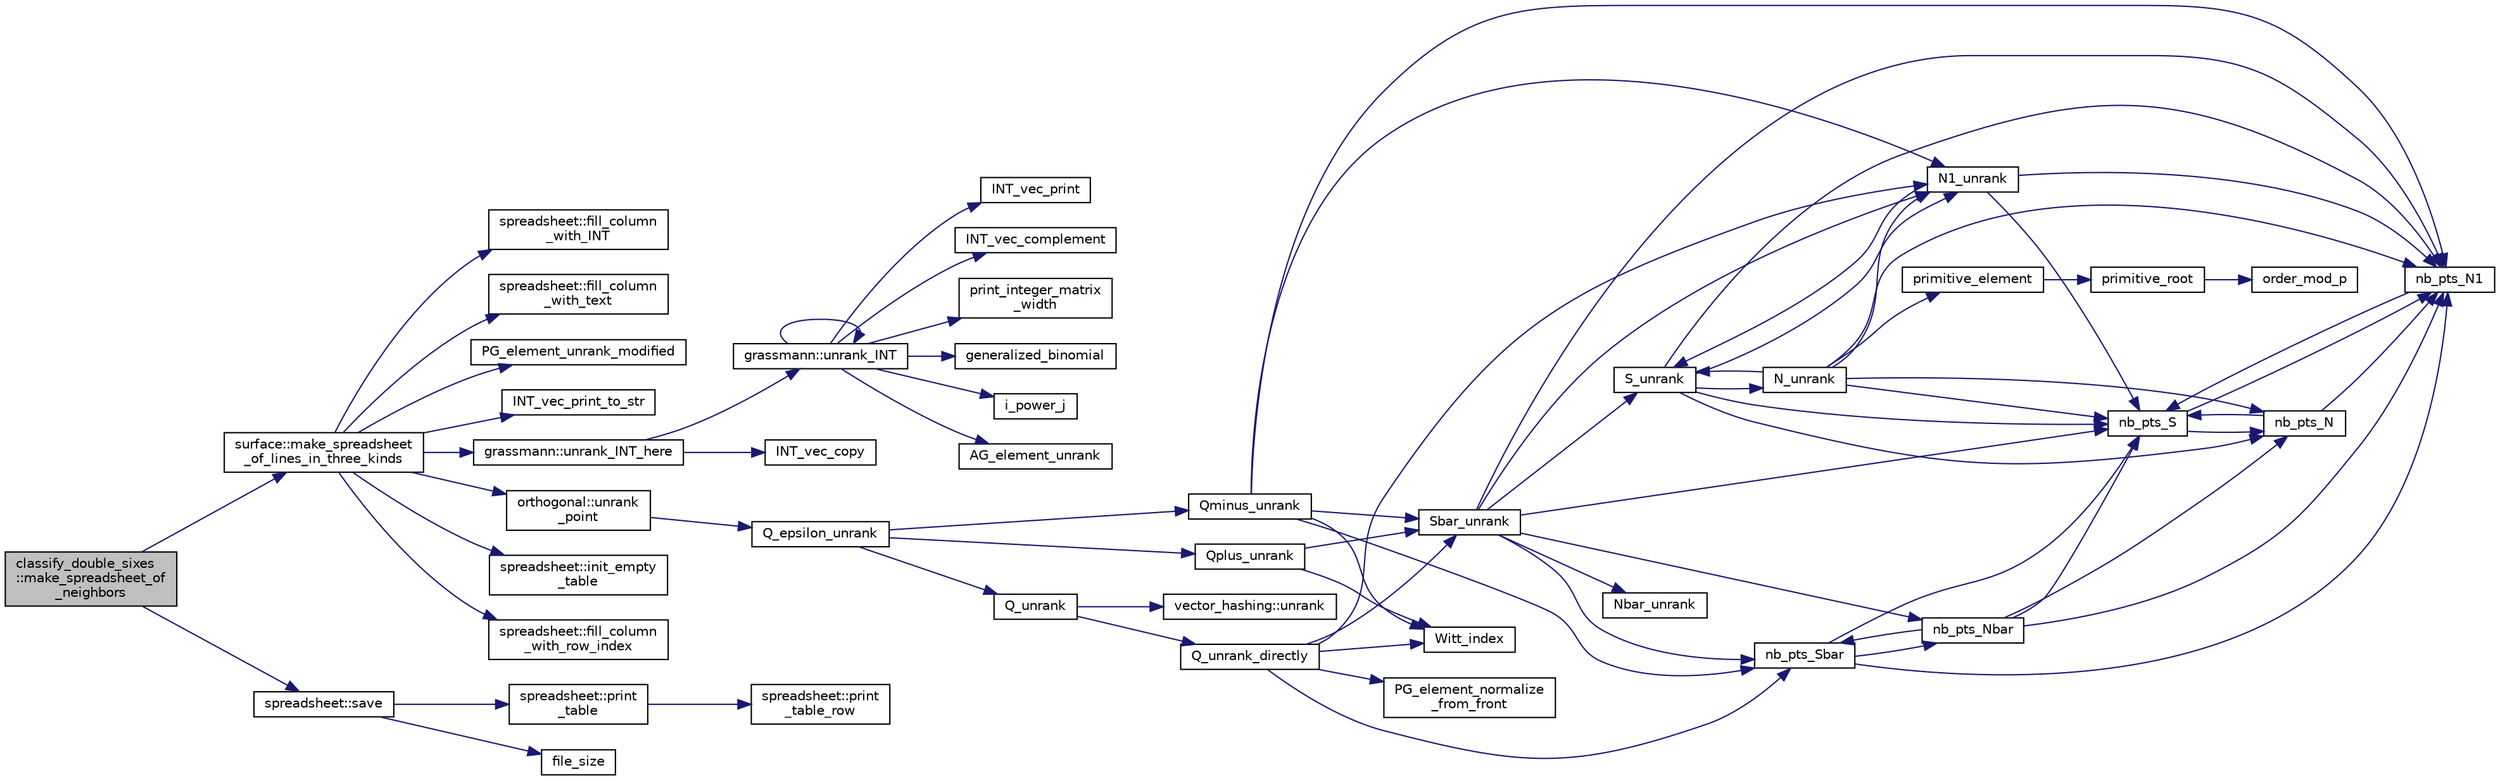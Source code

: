 digraph "classify_double_sixes::make_spreadsheet_of_neighbors"
{
  edge [fontname="Helvetica",fontsize="10",labelfontname="Helvetica",labelfontsize="10"];
  node [fontname="Helvetica",fontsize="10",shape=record];
  rankdir="LR";
  Node2633 [label="classify_double_sixes\l::make_spreadsheet_of\l_neighbors",height=0.2,width=0.4,color="black", fillcolor="grey75", style="filled", fontcolor="black"];
  Node2633 -> Node2634 [color="midnightblue",fontsize="10",style="solid",fontname="Helvetica"];
  Node2634 [label="surface::make_spreadsheet\l_of_lines_in_three_kinds",height=0.2,width=0.4,color="black", fillcolor="white", style="filled",URL="$d5/d88/classsurface.html#a2e3a3b2bdee605584b0538e0659e98a4"];
  Node2634 -> Node2635 [color="midnightblue",fontsize="10",style="solid",fontname="Helvetica"];
  Node2635 [label="PG_element_unrank_modified",height=0.2,width=0.4,color="black", fillcolor="white", style="filled",URL="$d4/d67/geometry_8h.html#a83ae9b605d496f6a90345303f6efae64"];
  Node2634 -> Node2636 [color="midnightblue",fontsize="10",style="solid",fontname="Helvetica"];
  Node2636 [label="INT_vec_print_to_str",height=0.2,width=0.4,color="black", fillcolor="white", style="filled",URL="$d5/db4/io__and__os_8h.html#abadd2acf410e5c491f6740899538160d"];
  Node2634 -> Node2637 [color="midnightblue",fontsize="10",style="solid",fontname="Helvetica"];
  Node2637 [label="grassmann::unrank_INT_here",height=0.2,width=0.4,color="black", fillcolor="white", style="filled",URL="$df/d02/classgrassmann.html#aa51bb30ed0feb7ad87d500b76e0b3cbe"];
  Node2637 -> Node2638 [color="midnightblue",fontsize="10",style="solid",fontname="Helvetica"];
  Node2638 [label="grassmann::unrank_INT",height=0.2,width=0.4,color="black", fillcolor="white", style="filled",URL="$df/d02/classgrassmann.html#a32079405b95a6da2ba1420567d762d64"];
  Node2638 -> Node2639 [color="midnightblue",fontsize="10",style="solid",fontname="Helvetica"];
  Node2639 [label="generalized_binomial",height=0.2,width=0.4,color="black", fillcolor="white", style="filled",URL="$d2/d7c/combinatorics_8_c.html#a24762dc22e45175d18ec1ec1d2556ae8"];
  Node2638 -> Node2640 [color="midnightblue",fontsize="10",style="solid",fontname="Helvetica"];
  Node2640 [label="i_power_j",height=0.2,width=0.4,color="black", fillcolor="white", style="filled",URL="$de/dc5/algebra__and__number__theory_8h.html#a39b321523e8957d701618bb5cac542b5"];
  Node2638 -> Node2641 [color="midnightblue",fontsize="10",style="solid",fontname="Helvetica"];
  Node2641 [label="AG_element_unrank",height=0.2,width=0.4,color="black", fillcolor="white", style="filled",URL="$d4/d67/geometry_8h.html#a4a33b86c87b2879b97cfa1327abe2885"];
  Node2638 -> Node2642 [color="midnightblue",fontsize="10",style="solid",fontname="Helvetica"];
  Node2642 [label="INT_vec_print",height=0.2,width=0.4,color="black", fillcolor="white", style="filled",URL="$df/dbf/sajeeb_8_c.html#a79a5901af0b47dd0d694109543c027fe"];
  Node2638 -> Node2638 [color="midnightblue",fontsize="10",style="solid",fontname="Helvetica"];
  Node2638 -> Node2643 [color="midnightblue",fontsize="10",style="solid",fontname="Helvetica"];
  Node2643 [label="INT_vec_complement",height=0.2,width=0.4,color="black", fillcolor="white", style="filled",URL="$d5/db4/io__and__os_8h.html#a2a0a724647575fcd3090c763985eb81a"];
  Node2638 -> Node2644 [color="midnightblue",fontsize="10",style="solid",fontname="Helvetica"];
  Node2644 [label="print_integer_matrix\l_width",height=0.2,width=0.4,color="black", fillcolor="white", style="filled",URL="$d5/db4/io__and__os_8h.html#aa78f3e73fc2179251bd15adbcc31573f"];
  Node2637 -> Node2645 [color="midnightblue",fontsize="10",style="solid",fontname="Helvetica"];
  Node2645 [label="INT_vec_copy",height=0.2,width=0.4,color="black", fillcolor="white", style="filled",URL="$df/dbf/sajeeb_8_c.html#ac2d875e27e009af6ec04d17254d11075"];
  Node2634 -> Node2646 [color="midnightblue",fontsize="10",style="solid",fontname="Helvetica"];
  Node2646 [label="orthogonal::unrank\l_point",height=0.2,width=0.4,color="black", fillcolor="white", style="filled",URL="$d7/daa/classorthogonal.html#ab655117100f7c66c19817b84ac5ac0a0"];
  Node2646 -> Node2647 [color="midnightblue",fontsize="10",style="solid",fontname="Helvetica"];
  Node2647 [label="Q_epsilon_unrank",height=0.2,width=0.4,color="black", fillcolor="white", style="filled",URL="$d4/d67/geometry_8h.html#af162c4d30d4a6528299e37551c353e7b"];
  Node2647 -> Node2648 [color="midnightblue",fontsize="10",style="solid",fontname="Helvetica"];
  Node2648 [label="Q_unrank",height=0.2,width=0.4,color="black", fillcolor="white", style="filled",URL="$db/da0/lib_2foundations_2geometry_2orthogonal__points_8_c.html#a6d02923d5b54ef796934e753e6f5b65b"];
  Node2648 -> Node2649 [color="midnightblue",fontsize="10",style="solid",fontname="Helvetica"];
  Node2649 [label="vector_hashing::unrank",height=0.2,width=0.4,color="black", fillcolor="white", style="filled",URL="$d8/daa/classvector__hashing.html#abbebd3a96a6d27a34b9b49af99e2ed3d"];
  Node2648 -> Node2650 [color="midnightblue",fontsize="10",style="solid",fontname="Helvetica"];
  Node2650 [label="Q_unrank_directly",height=0.2,width=0.4,color="black", fillcolor="white", style="filled",URL="$db/da0/lib_2foundations_2geometry_2orthogonal__points_8_c.html#a105e7e72249e78fcf0785c69099d90ce"];
  Node2650 -> Node2651 [color="midnightblue",fontsize="10",style="solid",fontname="Helvetica"];
  Node2651 [label="Witt_index",height=0.2,width=0.4,color="black", fillcolor="white", style="filled",URL="$db/da0/lib_2foundations_2geometry_2orthogonal__points_8_c.html#ab3483ecb9859a6758f82b5327da50534"];
  Node2650 -> Node2652 [color="midnightblue",fontsize="10",style="solid",fontname="Helvetica"];
  Node2652 [label="nb_pts_Sbar",height=0.2,width=0.4,color="black", fillcolor="white", style="filled",URL="$db/da0/lib_2foundations_2geometry_2orthogonal__points_8_c.html#a986dda26505c9934c771578b084f67cc"];
  Node2652 -> Node2653 [color="midnightblue",fontsize="10",style="solid",fontname="Helvetica"];
  Node2653 [label="nb_pts_S",height=0.2,width=0.4,color="black", fillcolor="white", style="filled",URL="$db/da0/lib_2foundations_2geometry_2orthogonal__points_8_c.html#a9bc3dec6e722644d182738102c3e04f3"];
  Node2653 -> Node2654 [color="midnightblue",fontsize="10",style="solid",fontname="Helvetica"];
  Node2654 [label="nb_pts_N",height=0.2,width=0.4,color="black", fillcolor="white", style="filled",URL="$db/da0/lib_2foundations_2geometry_2orthogonal__points_8_c.html#a93e16898c27b1d1c0a6405a7b0615ba6"];
  Node2654 -> Node2653 [color="midnightblue",fontsize="10",style="solid",fontname="Helvetica"];
  Node2654 -> Node2655 [color="midnightblue",fontsize="10",style="solid",fontname="Helvetica"];
  Node2655 [label="nb_pts_N1",height=0.2,width=0.4,color="black", fillcolor="white", style="filled",URL="$db/da0/lib_2foundations_2geometry_2orthogonal__points_8_c.html#ae0f2e1c76523db67b4ec9629ccc35bc6"];
  Node2655 -> Node2653 [color="midnightblue",fontsize="10",style="solid",fontname="Helvetica"];
  Node2653 -> Node2655 [color="midnightblue",fontsize="10",style="solid",fontname="Helvetica"];
  Node2652 -> Node2656 [color="midnightblue",fontsize="10",style="solid",fontname="Helvetica"];
  Node2656 [label="nb_pts_Nbar",height=0.2,width=0.4,color="black", fillcolor="white", style="filled",URL="$db/da0/lib_2foundations_2geometry_2orthogonal__points_8_c.html#a51b4684a176c6841fd3cd6c34c684c2c"];
  Node2656 -> Node2652 [color="midnightblue",fontsize="10",style="solid",fontname="Helvetica"];
  Node2656 -> Node2654 [color="midnightblue",fontsize="10",style="solid",fontname="Helvetica"];
  Node2656 -> Node2653 [color="midnightblue",fontsize="10",style="solid",fontname="Helvetica"];
  Node2656 -> Node2655 [color="midnightblue",fontsize="10",style="solid",fontname="Helvetica"];
  Node2652 -> Node2655 [color="midnightblue",fontsize="10",style="solid",fontname="Helvetica"];
  Node2650 -> Node2657 [color="midnightblue",fontsize="10",style="solid",fontname="Helvetica"];
  Node2657 [label="Sbar_unrank",height=0.2,width=0.4,color="black", fillcolor="white", style="filled",URL="$db/da0/lib_2foundations_2geometry_2orthogonal__points_8_c.html#a65d9b9ccfff12dd92f4f4e8360701c98"];
  Node2657 -> Node2652 [color="midnightblue",fontsize="10",style="solid",fontname="Helvetica"];
  Node2657 -> Node2653 [color="midnightblue",fontsize="10",style="solid",fontname="Helvetica"];
  Node2657 -> Node2658 [color="midnightblue",fontsize="10",style="solid",fontname="Helvetica"];
  Node2658 [label="S_unrank",height=0.2,width=0.4,color="black", fillcolor="white", style="filled",URL="$db/da0/lib_2foundations_2geometry_2orthogonal__points_8_c.html#a18964a35af25f1b4a85f4eaeb1543d92"];
  Node2658 -> Node2653 [color="midnightblue",fontsize="10",style="solid",fontname="Helvetica"];
  Node2658 -> Node2654 [color="midnightblue",fontsize="10",style="solid",fontname="Helvetica"];
  Node2658 -> Node2655 [color="midnightblue",fontsize="10",style="solid",fontname="Helvetica"];
  Node2658 -> Node2659 [color="midnightblue",fontsize="10",style="solid",fontname="Helvetica"];
  Node2659 [label="N_unrank",height=0.2,width=0.4,color="black", fillcolor="white", style="filled",URL="$db/da0/lib_2foundations_2geometry_2orthogonal__points_8_c.html#ab79724bd19da3bc1b383550113f9d7aa"];
  Node2659 -> Node2653 [color="midnightblue",fontsize="10",style="solid",fontname="Helvetica"];
  Node2659 -> Node2654 [color="midnightblue",fontsize="10",style="solid",fontname="Helvetica"];
  Node2659 -> Node2658 [color="midnightblue",fontsize="10",style="solid",fontname="Helvetica"];
  Node2659 -> Node2655 [color="midnightblue",fontsize="10",style="solid",fontname="Helvetica"];
  Node2659 -> Node2660 [color="midnightblue",fontsize="10",style="solid",fontname="Helvetica"];
  Node2660 [label="N1_unrank",height=0.2,width=0.4,color="black", fillcolor="white", style="filled",URL="$db/da0/lib_2foundations_2geometry_2orthogonal__points_8_c.html#aa9427e27f7f207c1baff3a34cc5d78cf"];
  Node2660 -> Node2653 [color="midnightblue",fontsize="10",style="solid",fontname="Helvetica"];
  Node2660 -> Node2655 [color="midnightblue",fontsize="10",style="solid",fontname="Helvetica"];
  Node2660 -> Node2658 [color="midnightblue",fontsize="10",style="solid",fontname="Helvetica"];
  Node2659 -> Node2661 [color="midnightblue",fontsize="10",style="solid",fontname="Helvetica"];
  Node2661 [label="primitive_element",height=0.2,width=0.4,color="black", fillcolor="white", style="filled",URL="$db/da0/lib_2foundations_2geometry_2orthogonal__points_8_c.html#a97350390ec02c8cd9f54751708e28768"];
  Node2661 -> Node2662 [color="midnightblue",fontsize="10",style="solid",fontname="Helvetica"];
  Node2662 [label="primitive_root",height=0.2,width=0.4,color="black", fillcolor="white", style="filled",URL="$de/dc5/algebra__and__number__theory_8h.html#a0b6f7619d12ff2c4e60b852b820b0972"];
  Node2662 -> Node2663 [color="midnightblue",fontsize="10",style="solid",fontname="Helvetica"];
  Node2663 [label="order_mod_p",height=0.2,width=0.4,color="black", fillcolor="white", style="filled",URL="$df/dda/number__theory_8_c.html#aa38aa7e68ab81726a4462995135456b2"];
  Node2658 -> Node2660 [color="midnightblue",fontsize="10",style="solid",fontname="Helvetica"];
  Node2657 -> Node2656 [color="midnightblue",fontsize="10",style="solid",fontname="Helvetica"];
  Node2657 -> Node2655 [color="midnightblue",fontsize="10",style="solid",fontname="Helvetica"];
  Node2657 -> Node2664 [color="midnightblue",fontsize="10",style="solid",fontname="Helvetica"];
  Node2664 [label="Nbar_unrank",height=0.2,width=0.4,color="black", fillcolor="white", style="filled",URL="$db/da0/lib_2foundations_2geometry_2orthogonal__points_8_c.html#ad641d8fb061c898a2c18266e263fb278"];
  Node2657 -> Node2660 [color="midnightblue",fontsize="10",style="solid",fontname="Helvetica"];
  Node2650 -> Node2665 [color="midnightblue",fontsize="10",style="solid",fontname="Helvetica"];
  Node2665 [label="PG_element_normalize\l_from_front",height=0.2,width=0.4,color="black", fillcolor="white", style="filled",URL="$d4/d67/geometry_8h.html#af675caf5f9975573455c8d93cb56bf95"];
  Node2650 -> Node2660 [color="midnightblue",fontsize="10",style="solid",fontname="Helvetica"];
  Node2647 -> Node2666 [color="midnightblue",fontsize="10",style="solid",fontname="Helvetica"];
  Node2666 [label="Qplus_unrank",height=0.2,width=0.4,color="black", fillcolor="white", style="filled",URL="$db/da0/lib_2foundations_2geometry_2orthogonal__points_8_c.html#ad50512edd586919700e033744b4a03c8"];
  Node2666 -> Node2651 [color="midnightblue",fontsize="10",style="solid",fontname="Helvetica"];
  Node2666 -> Node2657 [color="midnightblue",fontsize="10",style="solid",fontname="Helvetica"];
  Node2647 -> Node2667 [color="midnightblue",fontsize="10",style="solid",fontname="Helvetica"];
  Node2667 [label="Qminus_unrank",height=0.2,width=0.4,color="black", fillcolor="white", style="filled",URL="$db/da0/lib_2foundations_2geometry_2orthogonal__points_8_c.html#ac2dd18f435ab479095b836a483c12c7d"];
  Node2667 -> Node2651 [color="midnightblue",fontsize="10",style="solid",fontname="Helvetica"];
  Node2667 -> Node2652 [color="midnightblue",fontsize="10",style="solid",fontname="Helvetica"];
  Node2667 -> Node2657 [color="midnightblue",fontsize="10",style="solid",fontname="Helvetica"];
  Node2667 -> Node2655 [color="midnightblue",fontsize="10",style="solid",fontname="Helvetica"];
  Node2667 -> Node2660 [color="midnightblue",fontsize="10",style="solid",fontname="Helvetica"];
  Node2634 -> Node2668 [color="midnightblue",fontsize="10",style="solid",fontname="Helvetica"];
  Node2668 [label="spreadsheet::init_empty\l_table",height=0.2,width=0.4,color="black", fillcolor="white", style="filled",URL="$d8/d11/classspreadsheet.html#ad941232fa1d9ccf29fcebb8e56c15681"];
  Node2634 -> Node2669 [color="midnightblue",fontsize="10",style="solid",fontname="Helvetica"];
  Node2669 [label="spreadsheet::fill_column\l_with_row_index",height=0.2,width=0.4,color="black", fillcolor="white", style="filled",URL="$d8/d11/classspreadsheet.html#a24ffe3a895380385eb9d60c1a4389157"];
  Node2634 -> Node2670 [color="midnightblue",fontsize="10",style="solid",fontname="Helvetica"];
  Node2670 [label="spreadsheet::fill_column\l_with_INT",height=0.2,width=0.4,color="black", fillcolor="white", style="filled",URL="$d8/d11/classspreadsheet.html#aab09e262f663de456c6a1ff9fc2b977c"];
  Node2634 -> Node2671 [color="midnightblue",fontsize="10",style="solid",fontname="Helvetica"];
  Node2671 [label="spreadsheet::fill_column\l_with_text",height=0.2,width=0.4,color="black", fillcolor="white", style="filled",URL="$d8/d11/classspreadsheet.html#a7b49e3dfb10f5cdd57bacd4d21a60e3c"];
  Node2633 -> Node2672 [color="midnightblue",fontsize="10",style="solid",fontname="Helvetica"];
  Node2672 [label="spreadsheet::save",height=0.2,width=0.4,color="black", fillcolor="white", style="filled",URL="$d8/d11/classspreadsheet.html#ac8744dac17eef1474584aae9551927f6"];
  Node2672 -> Node2673 [color="midnightblue",fontsize="10",style="solid",fontname="Helvetica"];
  Node2673 [label="spreadsheet::print\l_table",height=0.2,width=0.4,color="black", fillcolor="white", style="filled",URL="$d8/d11/classspreadsheet.html#a0760eae2a96ee698fef84cd8f2655197"];
  Node2673 -> Node2674 [color="midnightblue",fontsize="10",style="solid",fontname="Helvetica"];
  Node2674 [label="spreadsheet::print\l_table_row",height=0.2,width=0.4,color="black", fillcolor="white", style="filled",URL="$d8/d11/classspreadsheet.html#a4ce933b94f321f9eb1c4b212e44c5461"];
  Node2672 -> Node2675 [color="midnightblue",fontsize="10",style="solid",fontname="Helvetica"];
  Node2675 [label="file_size",height=0.2,width=0.4,color="black", fillcolor="white", style="filled",URL="$df/dbf/sajeeb_8_c.html#a5c37cf5785204b6e9adf647dc14d0e50"];
}
